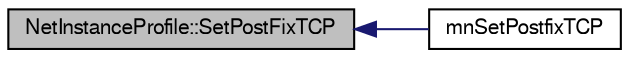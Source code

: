 digraph G
{
  edge [fontname="FreeSans",fontsize="10",labelfontname="FreeSans",labelfontsize="10"];
  node [fontname="FreeSans",fontsize="10",shape=record];
  rankdir=LR;
  Node1 [label="NetInstanceProfile::SetPostFixTCP",height=0.2,width=0.4,color="black", fillcolor="grey75", style="filled" fontcolor="black"];
  Node1 -> Node2 [dir=back,color="midnightblue",fontsize="10",style="solid"];
  Node2 [label="mnSetPostfixTCP",height=0.2,width=0.4,color="black", fillcolor="white", style="filled",URL="$group__proc_commands.html#gad56452bad94823872ebd68b5e3a89d96"];
}
